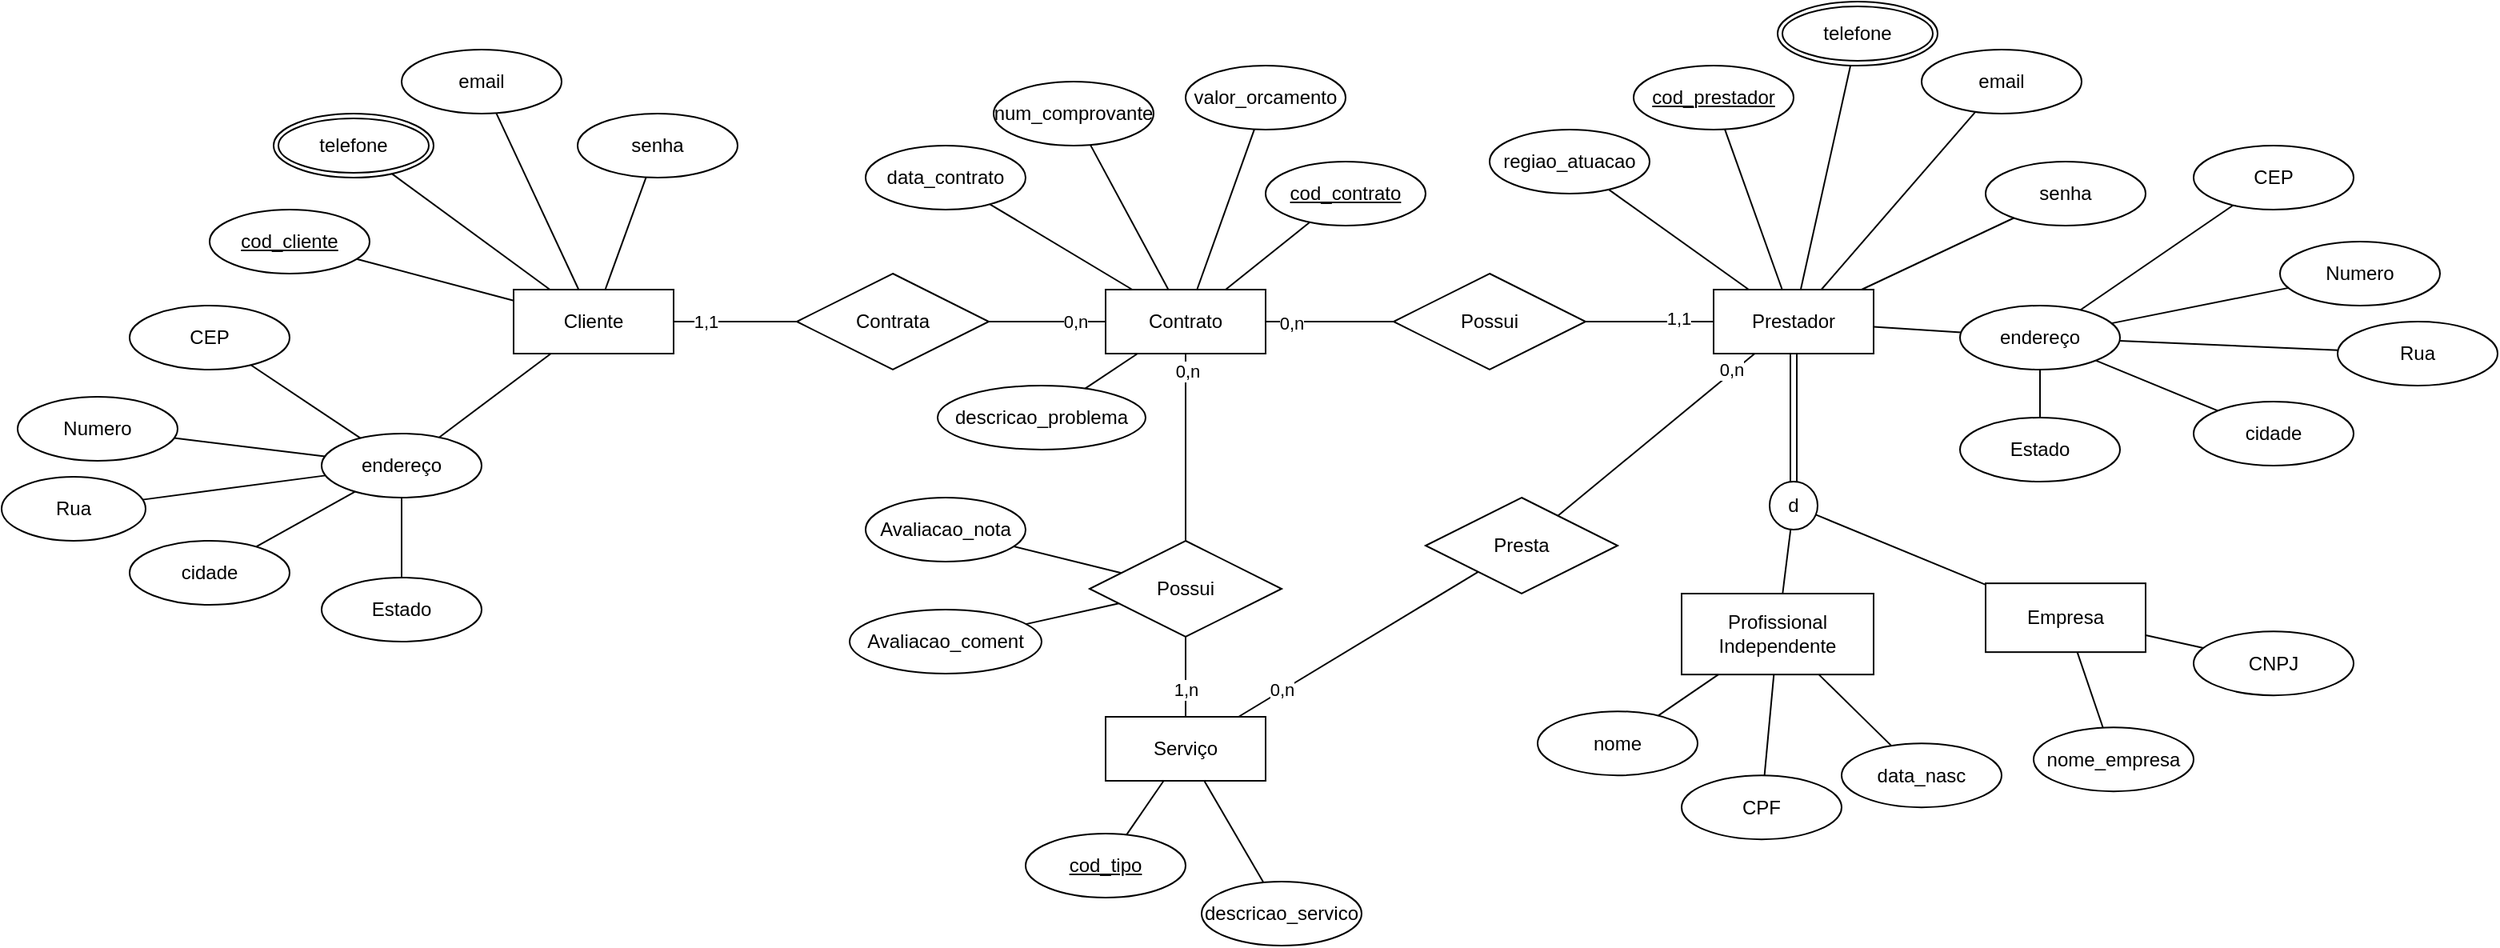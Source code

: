 <mxfile version="17.4.5" type="device"><diagram id="gqKfyBljiYY8Q6e0VTOv" name="Page-1"><mxGraphModel dx="2443" dy="432" grid="1" gridSize="10" guides="1" tooltips="1" connect="1" arrows="1" fold="1" page="1" pageScale="1" pageWidth="827" pageHeight="1169" math="0" shadow="0"><root><mxCell id="0"/><mxCell id="1" parent="0"/><mxCell id="E0g0Pcpr13Lq1lLq5n-Q-7" value="Prestador" style="rounded=0;whiteSpace=wrap;html=1;" parent="1" vertex="1"><mxGeometry x="160" y="190" width="100" height="40" as="geometry"/></mxCell><mxCell id="E0g0Pcpr13Lq1lLq5n-Q-8" value="Profissional Independente" style="rounded=0;whiteSpace=wrap;html=1;" parent="1" vertex="1"><mxGeometry x="140" y="380" width="120" height="50.58" as="geometry"/></mxCell><mxCell id="E0g0Pcpr13Lq1lLq5n-Q-10" value="Empresa" style="rounded=0;whiteSpace=wrap;html=1;" parent="1" vertex="1"><mxGeometry x="330" y="373.58" width="100" height="43" as="geometry"/></mxCell><mxCell id="E0g0Pcpr13Lq1lLq5n-Q-11" value="d" style="ellipse;whiteSpace=wrap;html=1;aspect=fixed;" parent="1" vertex="1"><mxGeometry x="195" y="310" width="30" height="30" as="geometry"/></mxCell><mxCell id="E0g0Pcpr13Lq1lLq5n-Q-17" value="" style="shape=link;html=1;rounded=0;" parent="1" source="E0g0Pcpr13Lq1lLq5n-Q-7" target="E0g0Pcpr13Lq1lLq5n-Q-11" edge="1"><mxGeometry relative="1" as="geometry"><mxPoint x="340" y="400" as="sourcePoint"/><mxPoint x="500" y="400" as="targetPoint"/></mxGeometry></mxCell><mxCell id="E0g0Pcpr13Lq1lLq5n-Q-20" value="" style="endArrow=none;html=1;rounded=0;" parent="1" source="E0g0Pcpr13Lq1lLq5n-Q-8" target="E0g0Pcpr13Lq1lLq5n-Q-11" edge="1"><mxGeometry width="50" height="50" relative="1" as="geometry"><mxPoint x="350" y="420" as="sourcePoint"/><mxPoint x="190" y="350" as="targetPoint"/></mxGeometry></mxCell><mxCell id="E0g0Pcpr13Lq1lLq5n-Q-22" value="" style="endArrow=none;html=1;rounded=0;" parent="1" source="E0g0Pcpr13Lq1lLq5n-Q-10" target="E0g0Pcpr13Lq1lLq5n-Q-11" edge="1"><mxGeometry width="50" height="50" relative="1" as="geometry"><mxPoint x="350" y="420" as="sourcePoint"/><mxPoint x="400" y="370" as="targetPoint"/></mxGeometry></mxCell><mxCell id="E0g0Pcpr13Lq1lLq5n-Q-28" value="Avaliacao_nota" style="ellipse;whiteSpace=wrap;html=1;align=center;" parent="1" vertex="1"><mxGeometry x="-370" y="320" width="100" height="40" as="geometry"/></mxCell><mxCell id="E0g0Pcpr13Lq1lLq5n-Q-30" value="senha" style="ellipse;whiteSpace=wrap;html=1;align=center;" parent="1" vertex="1"><mxGeometry x="330" y="110" width="100" height="40" as="geometry"/></mxCell><mxCell id="E0g0Pcpr13Lq1lLq5n-Q-31" value="endereço" style="ellipse;whiteSpace=wrap;html=1;align=center;" parent="1" vertex="1"><mxGeometry x="314" y="200" width="100" height="40" as="geometry"/></mxCell><mxCell id="E0g0Pcpr13Lq1lLq5n-Q-32" value="cod_prestador" style="ellipse;whiteSpace=wrap;html=1;align=center;fontStyle=4;" parent="1" vertex="1"><mxGeometry x="110" y="50" width="100" height="40" as="geometry"/></mxCell><mxCell id="E0g0Pcpr13Lq1lLq5n-Q-34" value="" style="endArrow=none;html=1;rounded=0;" parent="1" source="E0g0Pcpr13Lq1lLq5n-Q-7" target="E0g0Pcpr13Lq1lLq5n-Q-31" edge="1"><mxGeometry relative="1" as="geometry"><mxPoint x="290" y="200" as="sourcePoint"/><mxPoint x="450" y="200" as="targetPoint"/></mxGeometry></mxCell><mxCell id="E0g0Pcpr13Lq1lLq5n-Q-35" value="" style="endArrow=none;html=1;rounded=0;" parent="1" source="E0g0Pcpr13Lq1lLq5n-Q-30" target="E0g0Pcpr13Lq1lLq5n-Q-7" edge="1"><mxGeometry relative="1" as="geometry"><mxPoint x="290" y="200" as="sourcePoint"/><mxPoint x="450" y="200" as="targetPoint"/></mxGeometry></mxCell><mxCell id="E0g0Pcpr13Lq1lLq5n-Q-36" value="" style="endArrow=none;html=1;rounded=0;" parent="1" source="E0g0Pcpr13Lq1lLq5n-Q-7" target="E0g0Pcpr13Lq1lLq5n-Q-41" edge="1"><mxGeometry relative="1" as="geometry"><mxPoint x="290" y="200" as="sourcePoint"/><mxPoint x="363.658" y="48.902" as="targetPoint"/></mxGeometry></mxCell><mxCell id="E0g0Pcpr13Lq1lLq5n-Q-40" value="" style="endArrow=none;html=1;rounded=0;" parent="1" source="E0g0Pcpr13Lq1lLq5n-Q-32" target="E0g0Pcpr13Lq1lLq5n-Q-7" edge="1"><mxGeometry relative="1" as="geometry"><mxPoint x="290" y="200" as="sourcePoint"/><mxPoint x="450" y="200" as="targetPoint"/></mxGeometry></mxCell><mxCell id="E0g0Pcpr13Lq1lLq5n-Q-41" value="telefone" style="ellipse;shape=doubleEllipse;margin=3;whiteSpace=wrap;html=1;align=center;" parent="1" vertex="1"><mxGeometry x="200" y="10" width="100" height="40" as="geometry"/></mxCell><mxCell id="E0g0Pcpr13Lq1lLq5n-Q-42" value="cidade" style="ellipse;whiteSpace=wrap;html=1;align=center;" parent="1" vertex="1"><mxGeometry x="460" y="260" width="100" height="40" as="geometry"/></mxCell><mxCell id="E0g0Pcpr13Lq1lLq5n-Q-43" value="Numero" style="ellipse;whiteSpace=wrap;html=1;align=center;" parent="1" vertex="1"><mxGeometry x="514" y="160" width="100" height="40" as="geometry"/></mxCell><mxCell id="E0g0Pcpr13Lq1lLq5n-Q-44" value="Rua" style="ellipse;whiteSpace=wrap;html=1;align=center;" parent="1" vertex="1"><mxGeometry x="550" y="210" width="100" height="40" as="geometry"/></mxCell><mxCell id="E0g0Pcpr13Lq1lLq5n-Q-45" value="CEP" style="ellipse;whiteSpace=wrap;html=1;align=center;" parent="1" vertex="1"><mxGeometry x="460" y="100" width="100" height="40" as="geometry"/></mxCell><mxCell id="E0g0Pcpr13Lq1lLq5n-Q-46" value="Estado" style="ellipse;whiteSpace=wrap;html=1;align=center;" parent="1" vertex="1"><mxGeometry x="314" y="270" width="100" height="40" as="geometry"/></mxCell><mxCell id="E0g0Pcpr13Lq1lLq5n-Q-48" value="" style="endArrow=none;html=1;rounded=0;" parent="1" source="E0g0Pcpr13Lq1lLq5n-Q-46" target="E0g0Pcpr13Lq1lLq5n-Q-31" edge="1"><mxGeometry relative="1" as="geometry"><mxPoint x="490" y="210" as="sourcePoint"/><mxPoint x="450" y="200" as="targetPoint"/></mxGeometry></mxCell><mxCell id="E0g0Pcpr13Lq1lLq5n-Q-51" value="" style="endArrow=none;html=1;rounded=0;" parent="1" source="E0g0Pcpr13Lq1lLq5n-Q-45" target="E0g0Pcpr13Lq1lLq5n-Q-31" edge="1"><mxGeometry relative="1" as="geometry"><mxPoint x="290" y="200" as="sourcePoint"/><mxPoint x="450" y="200" as="targetPoint"/></mxGeometry></mxCell><mxCell id="E0g0Pcpr13Lq1lLq5n-Q-52" value="" style="endArrow=none;html=1;rounded=0;" parent="1" source="E0g0Pcpr13Lq1lLq5n-Q-31" target="E0g0Pcpr13Lq1lLq5n-Q-44" edge="1"><mxGeometry relative="1" as="geometry"><mxPoint x="290" y="200" as="sourcePoint"/><mxPoint x="450" y="200" as="targetPoint"/></mxGeometry></mxCell><mxCell id="E0g0Pcpr13Lq1lLq5n-Q-53" value="" style="endArrow=none;html=1;rounded=0;" parent="1" source="E0g0Pcpr13Lq1lLq5n-Q-31" target="E0g0Pcpr13Lq1lLq5n-Q-43" edge="1"><mxGeometry relative="1" as="geometry"><mxPoint x="290" y="200" as="sourcePoint"/><mxPoint x="630" y="210" as="targetPoint"/></mxGeometry></mxCell><mxCell id="E0g0Pcpr13Lq1lLq5n-Q-54" value="" style="endArrow=none;html=1;rounded=0;" parent="1" source="E0g0Pcpr13Lq1lLq5n-Q-42" target="E0g0Pcpr13Lq1lLq5n-Q-31" edge="1"><mxGeometry relative="1" as="geometry"><mxPoint x="480" y="260" as="sourcePoint"/><mxPoint x="500" y="150" as="targetPoint"/></mxGeometry></mxCell><mxCell id="E0g0Pcpr13Lq1lLq5n-Q-55" value="data_nasc" style="ellipse;whiteSpace=wrap;html=1;align=center;" parent="1" vertex="1"><mxGeometry x="240" y="473.58" width="100" height="40" as="geometry"/></mxCell><mxCell id="E0g0Pcpr13Lq1lLq5n-Q-56" value="CPF" style="ellipse;whiteSpace=wrap;html=1;align=center;" parent="1" vertex="1"><mxGeometry x="140" y="493.58" width="100" height="40" as="geometry"/></mxCell><mxCell id="E0g0Pcpr13Lq1lLq5n-Q-57" value="nome" style="ellipse;whiteSpace=wrap;html=1;align=center;" parent="1" vertex="1"><mxGeometry x="50" y="453.58" width="100" height="40" as="geometry"/></mxCell><mxCell id="E0g0Pcpr13Lq1lLq5n-Q-58" value="" style="endArrow=none;html=1;rounded=0;" parent="1" source="E0g0Pcpr13Lq1lLq5n-Q-8" target="E0g0Pcpr13Lq1lLq5n-Q-57" edge="1"><mxGeometry relative="1" as="geometry"><mxPoint x="620" y="580.58" as="sourcePoint"/><mxPoint x="780" y="580.58" as="targetPoint"/></mxGeometry></mxCell><mxCell id="E0g0Pcpr13Lq1lLq5n-Q-59" value="" style="endArrow=none;html=1;rounded=0;" parent="1" source="E0g0Pcpr13Lq1lLq5n-Q-56" target="E0g0Pcpr13Lq1lLq5n-Q-8" edge="1"><mxGeometry relative="1" as="geometry"><mxPoint x="620" y="580.58" as="sourcePoint"/><mxPoint x="780" y="580.58" as="targetPoint"/></mxGeometry></mxCell><mxCell id="E0g0Pcpr13Lq1lLq5n-Q-60" value="" style="endArrow=none;html=1;rounded=0;" parent="1" source="E0g0Pcpr13Lq1lLq5n-Q-8" target="E0g0Pcpr13Lq1lLq5n-Q-55" edge="1"><mxGeometry relative="1" as="geometry"><mxPoint x="240" y="540.58" as="sourcePoint"/><mxPoint x="780" y="580.58" as="targetPoint"/></mxGeometry></mxCell><mxCell id="E0g0Pcpr13Lq1lLq5n-Q-68" value="nome_empresa" style="ellipse;whiteSpace=wrap;html=1;align=center;" parent="1" vertex="1"><mxGeometry x="360" y="463.58" width="100" height="40" as="geometry"/></mxCell><mxCell id="E0g0Pcpr13Lq1lLq5n-Q-69" value="CNPJ" style="ellipse;whiteSpace=wrap;html=1;align=center;" parent="1" vertex="1"><mxGeometry x="460" y="403.58" width="100" height="40" as="geometry"/></mxCell><mxCell id="E0g0Pcpr13Lq1lLq5n-Q-71" value="" style="endArrow=none;html=1;rounded=0;" parent="1" source="E0g0Pcpr13Lq1lLq5n-Q-68" target="E0g0Pcpr13Lq1lLq5n-Q-10" edge="1"><mxGeometry relative="1" as="geometry"><mxPoint x="140" y="216.58" as="sourcePoint"/><mxPoint x="300" y="216.58" as="targetPoint"/></mxGeometry></mxCell><mxCell id="E0g0Pcpr13Lq1lLq5n-Q-72" value="" style="endArrow=none;html=1;rounded=0;" parent="1" source="E0g0Pcpr13Lq1lLq5n-Q-69" target="E0g0Pcpr13Lq1lLq5n-Q-10" edge="1"><mxGeometry relative="1" as="geometry"><mxPoint x="140" y="216.58" as="sourcePoint"/><mxPoint x="300" y="216.58" as="targetPoint"/></mxGeometry></mxCell><mxCell id="GUn-P8uN7eUPJEEk_54M-7" value="email" style="ellipse;whiteSpace=wrap;html=1;align=center;" parent="1" vertex="1"><mxGeometry x="290" y="40" width="100" height="40" as="geometry"/></mxCell><mxCell id="GUn-P8uN7eUPJEEk_54M-8" value="" style="endArrow=none;html=1;rounded=0;" parent="1" source="E0g0Pcpr13Lq1lLq5n-Q-7" target="GUn-P8uN7eUPJEEk_54M-7" edge="1"><mxGeometry relative="1" as="geometry"><mxPoint x="330" y="320" as="sourcePoint"/><mxPoint x="490" y="320" as="targetPoint"/></mxGeometry></mxCell><mxCell id="GUn-P8uN7eUPJEEk_54M-9" value="Possui" style="shape=rhombus;perimeter=rhombusPerimeter;whiteSpace=wrap;html=1;align=center;" parent="1" vertex="1"><mxGeometry x="-40" y="180" width="120" height="60" as="geometry"/></mxCell><mxCell id="GUn-P8uN7eUPJEEk_54M-10" value="Contrato" style="whiteSpace=wrap;html=1;align=center;" parent="1" vertex="1"><mxGeometry x="-220" y="190" width="100" height="40" as="geometry"/></mxCell><mxCell id="GUn-P8uN7eUPJEEk_54M-11" value="" style="endArrow=none;html=1;rounded=0;" parent="1" source="E0g0Pcpr13Lq1lLq5n-Q-7" target="GUn-P8uN7eUPJEEk_54M-9" edge="1"><mxGeometry relative="1" as="geometry"><mxPoint x="-30" y="390" as="sourcePoint"/><mxPoint x="130" y="390" as="targetPoint"/></mxGeometry></mxCell><mxCell id="GUn-P8uN7eUPJEEk_54M-14" value="1,1" style="edgeLabel;html=1;align=center;verticalAlign=middle;resizable=0;points=[];" parent="GUn-P8uN7eUPJEEk_54M-11" vertex="1" connectable="0"><mxGeometry x="-0.452" y="-2" relative="1" as="geometry"><mxPoint as="offset"/></mxGeometry></mxCell><mxCell id="GUn-P8uN7eUPJEEk_54M-12" value="" style="endArrow=none;html=1;rounded=0;" parent="1" source="GUn-P8uN7eUPJEEk_54M-10" target="GUn-P8uN7eUPJEEk_54M-9" edge="1"><mxGeometry relative="1" as="geometry"><mxPoint x="-30" y="390" as="sourcePoint"/><mxPoint x="130" y="390" as="targetPoint"/></mxGeometry></mxCell><mxCell id="GUn-P8uN7eUPJEEk_54M-13" value="0,n" style="edgeLabel;html=1;align=center;verticalAlign=middle;resizable=0;points=[];" parent="GUn-P8uN7eUPJEEk_54M-12" vertex="1" connectable="0"><mxGeometry x="-0.613" y="-1" relative="1" as="geometry"><mxPoint as="offset"/></mxGeometry></mxCell><mxCell id="GUn-P8uN7eUPJEEk_54M-15" value="Cliente" style="whiteSpace=wrap;html=1;align=center;" parent="1" vertex="1"><mxGeometry x="-590" y="190" width="100" height="40" as="geometry"/></mxCell><mxCell id="GUn-P8uN7eUPJEEk_54M-16" value="Contrata" style="shape=rhombus;perimeter=rhombusPerimeter;whiteSpace=wrap;html=1;align=center;" parent="1" vertex="1"><mxGeometry x="-413" y="180" width="120" height="60" as="geometry"/></mxCell><mxCell id="GUn-P8uN7eUPJEEk_54M-17" value="" style="endArrow=none;html=1;rounded=0;" parent="1" source="GUn-P8uN7eUPJEEk_54M-16" target="GUn-P8uN7eUPJEEk_54M-10" edge="1"><mxGeometry relative="1" as="geometry"><mxPoint x="-270" y="289.57" as="sourcePoint"/><mxPoint x="-110" y="289.57" as="targetPoint"/></mxGeometry></mxCell><mxCell id="GUn-P8uN7eUPJEEk_54M-21" value="0,n" style="edgeLabel;html=1;align=center;verticalAlign=middle;resizable=0;points=[];" parent="GUn-P8uN7eUPJEEk_54M-17" vertex="1" connectable="0"><mxGeometry x="0.471" y="-3" relative="1" as="geometry"><mxPoint y="-3" as="offset"/></mxGeometry></mxCell><mxCell id="GUn-P8uN7eUPJEEk_54M-18" value="" style="endArrow=none;html=1;rounded=0;" parent="1" source="GUn-P8uN7eUPJEEk_54M-15" target="GUn-P8uN7eUPJEEk_54M-16" edge="1"><mxGeometry relative="1" as="geometry"><mxPoint x="-270" y="290" as="sourcePoint"/><mxPoint x="-110" y="290" as="targetPoint"/></mxGeometry></mxCell><mxCell id="GUn-P8uN7eUPJEEk_54M-19" value="1,1" style="edgeLabel;html=1;align=center;verticalAlign=middle;resizable=0;points=[];" parent="GUn-P8uN7eUPJEEk_54M-18" vertex="1" connectable="0"><mxGeometry x="-0.496" relative="1" as="geometry"><mxPoint as="offset"/></mxGeometry></mxCell><mxCell id="GUn-P8uN7eUPJEEk_54M-66" value="senha" style="ellipse;whiteSpace=wrap;html=1;align=center;" parent="1" vertex="1"><mxGeometry x="-550" y="80" width="100" height="40" as="geometry"/></mxCell><mxCell id="GUn-P8uN7eUPJEEk_54M-67" value="cod_cliente" style="ellipse;whiteSpace=wrap;html=1;align=center;fontStyle=4;" parent="1" vertex="1"><mxGeometry x="-780" y="140" width="100" height="40" as="geometry"/></mxCell><mxCell id="GUn-P8uN7eUPJEEk_54M-68" value="telefone" style="ellipse;shape=doubleEllipse;margin=3;whiteSpace=wrap;html=1;align=center;" parent="1" vertex="1"><mxGeometry x="-740" y="80" width="100" height="40" as="geometry"/></mxCell><mxCell id="GUn-P8uN7eUPJEEk_54M-69" value="email" style="ellipse;whiteSpace=wrap;html=1;align=center;" parent="1" vertex="1"><mxGeometry x="-660" y="40" width="100" height="40" as="geometry"/></mxCell><mxCell id="GUn-P8uN7eUPJEEk_54M-70" value="" style="endArrow=none;html=1;rounded=0;" parent="1" source="GUn-P8uN7eUPJEEk_54M-67" target="GUn-P8uN7eUPJEEk_54M-15" edge="1"><mxGeometry relative="1" as="geometry"><mxPoint x="-530" y="180" as="sourcePoint"/><mxPoint x="-370" y="180" as="targetPoint"/></mxGeometry></mxCell><mxCell id="GUn-P8uN7eUPJEEk_54M-71" value="" style="endArrow=none;html=1;rounded=0;" parent="1" source="GUn-P8uN7eUPJEEk_54M-68" target="GUn-P8uN7eUPJEEk_54M-15" edge="1"><mxGeometry relative="1" as="geometry"><mxPoint x="-530" y="180" as="sourcePoint"/><mxPoint x="-370" y="180" as="targetPoint"/></mxGeometry></mxCell><mxCell id="GUn-P8uN7eUPJEEk_54M-72" value="" style="endArrow=none;html=1;rounded=0;" parent="1" source="GUn-P8uN7eUPJEEk_54M-69" target="GUn-P8uN7eUPJEEk_54M-15" edge="1"><mxGeometry relative="1" as="geometry"><mxPoint x="-610" y="110" as="sourcePoint"/><mxPoint x="-450" y="80" as="targetPoint"/></mxGeometry></mxCell><mxCell id="GUn-P8uN7eUPJEEk_54M-99" value="" style="group" parent="1" vertex="1" connectable="0"><mxGeometry x="-910" y="200" width="300" height="210" as="geometry"/></mxCell><mxCell id="GUn-P8uN7eUPJEEk_54M-87" value="endereço" style="ellipse;whiteSpace=wrap;html=1;align=center;" parent="GUn-P8uN7eUPJEEk_54M-99" vertex="1"><mxGeometry x="200" y="80" width="100" height="40" as="geometry"/></mxCell><mxCell id="GUn-P8uN7eUPJEEk_54M-88" value="cidade" style="ellipse;whiteSpace=wrap;html=1;align=center;" parent="GUn-P8uN7eUPJEEk_54M-99" vertex="1"><mxGeometry x="80" y="147" width="100" height="40" as="geometry"/></mxCell><mxCell id="GUn-P8uN7eUPJEEk_54M-89" value="Numero" style="ellipse;whiteSpace=wrap;html=1;align=center;" parent="GUn-P8uN7eUPJEEk_54M-99" vertex="1"><mxGeometry x="10" y="57" width="100" height="40" as="geometry"/></mxCell><mxCell id="GUn-P8uN7eUPJEEk_54M-90" value="Rua" style="ellipse;whiteSpace=wrap;html=1;align=center;" parent="GUn-P8uN7eUPJEEk_54M-99" vertex="1"><mxGeometry y="107" width="90" height="40" as="geometry"/></mxCell><mxCell id="GUn-P8uN7eUPJEEk_54M-91" value="CEP" style="ellipse;whiteSpace=wrap;html=1;align=center;" parent="GUn-P8uN7eUPJEEk_54M-99" vertex="1"><mxGeometry x="80" width="100" height="40" as="geometry"/></mxCell><mxCell id="GUn-P8uN7eUPJEEk_54M-92" value="Estado" style="ellipse;whiteSpace=wrap;html=1;align=center;" parent="GUn-P8uN7eUPJEEk_54M-99" vertex="1"><mxGeometry x="200" y="170" width="100" height="40" as="geometry"/></mxCell><mxCell id="GUn-P8uN7eUPJEEk_54M-93" value="" style="endArrow=none;html=1;rounded=0;" parent="GUn-P8uN7eUPJEEk_54M-99" source="GUn-P8uN7eUPJEEk_54M-92" target="GUn-P8uN7eUPJEEk_54M-87" edge="1"><mxGeometry relative="1" as="geometry"><mxPoint x="376" y="90" as="sourcePoint"/><mxPoint x="336" y="80" as="targetPoint"/></mxGeometry></mxCell><mxCell id="GUn-P8uN7eUPJEEk_54M-94" value="" style="endArrow=none;html=1;rounded=0;" parent="GUn-P8uN7eUPJEEk_54M-99" source="GUn-P8uN7eUPJEEk_54M-91" target="GUn-P8uN7eUPJEEk_54M-87" edge="1"><mxGeometry relative="1" as="geometry"><mxPoint x="176" y="80" as="sourcePoint"/><mxPoint x="336" y="80" as="targetPoint"/></mxGeometry></mxCell><mxCell id="GUn-P8uN7eUPJEEk_54M-95" value="" style="endArrow=none;html=1;rounded=0;" parent="GUn-P8uN7eUPJEEk_54M-99" source="GUn-P8uN7eUPJEEk_54M-87" target="GUn-P8uN7eUPJEEk_54M-90" edge="1"><mxGeometry relative="1" as="geometry"><mxPoint x="176" y="80" as="sourcePoint"/><mxPoint x="336" y="80" as="targetPoint"/></mxGeometry></mxCell><mxCell id="GUn-P8uN7eUPJEEk_54M-96" value="" style="endArrow=none;html=1;rounded=0;" parent="GUn-P8uN7eUPJEEk_54M-99" source="GUn-P8uN7eUPJEEk_54M-87" target="GUn-P8uN7eUPJEEk_54M-89" edge="1"><mxGeometry relative="1" as="geometry"><mxPoint x="176" y="80" as="sourcePoint"/><mxPoint x="516" y="90" as="targetPoint"/></mxGeometry></mxCell><mxCell id="GUn-P8uN7eUPJEEk_54M-97" value="" style="endArrow=none;html=1;rounded=0;" parent="GUn-P8uN7eUPJEEk_54M-99" source="GUn-P8uN7eUPJEEk_54M-88" target="GUn-P8uN7eUPJEEk_54M-87" edge="1"><mxGeometry relative="1" as="geometry"><mxPoint x="366" y="140" as="sourcePoint"/><mxPoint x="386" y="30" as="targetPoint"/></mxGeometry></mxCell><mxCell id="GUn-P8uN7eUPJEEk_54M-100" value="" style="endArrow=none;html=1;rounded=0;" parent="1" source="GUn-P8uN7eUPJEEk_54M-87" target="GUn-P8uN7eUPJEEk_54M-15" edge="1"><mxGeometry relative="1" as="geometry"><mxPoint x="-670" y="300" as="sourcePoint"/><mxPoint x="-510" y="300" as="targetPoint"/></mxGeometry></mxCell><mxCell id="GUn-P8uN7eUPJEEk_54M-102" value="Avaliacao_coment" style="ellipse;whiteSpace=wrap;html=1;align=center;" parent="1" vertex="1"><mxGeometry x="-380" y="390" width="120" height="40" as="geometry"/></mxCell><mxCell id="GUn-P8uN7eUPJEEk_54M-103" value="" style="endArrow=none;html=1;rounded=0;" parent="1" source="E0g0Pcpr13Lq1lLq5n-Q-28" target="2gmF7DNe88lpfpm2ulzi-3" edge="1"><mxGeometry relative="1" as="geometry"><mxPoint x="-127" y="400" as="sourcePoint"/><mxPoint x="-207" y="290" as="targetPoint"/></mxGeometry></mxCell><mxCell id="GUn-P8uN7eUPJEEk_54M-104" value="" style="endArrow=none;html=1;rounded=0;" parent="1" source="GUn-P8uN7eUPJEEk_54M-102" target="2gmF7DNe88lpfpm2ulzi-3" edge="1"><mxGeometry relative="1" as="geometry"><mxPoint x="-127" y="400" as="sourcePoint"/><mxPoint x="-177" y="305" as="targetPoint"/></mxGeometry></mxCell><mxCell id="GUn-P8uN7eUPJEEk_54M-117" value="regiao_atuacao" style="ellipse;whiteSpace=wrap;html=1;align=center;" parent="1" vertex="1"><mxGeometry x="20" y="90" width="100" height="40" as="geometry"/></mxCell><mxCell id="GUn-P8uN7eUPJEEk_54M-118" value="" style="endArrow=none;html=1;rounded=0;" parent="1" source="GUn-P8uN7eUPJEEk_54M-117" target="E0g0Pcpr13Lq1lLq5n-Q-7" edge="1"><mxGeometry relative="1" as="geometry"><mxPoint x="190" y="220" as="sourcePoint"/><mxPoint x="350" y="220" as="targetPoint"/></mxGeometry></mxCell><mxCell id="GUn-P8uN7eUPJEEk_54M-126" value="num_comprovante" style="ellipse;whiteSpace=wrap;html=1;align=center;" parent="1" vertex="1"><mxGeometry x="-290" y="60" width="100" height="40" as="geometry"/></mxCell><mxCell id="GUn-P8uN7eUPJEEk_54M-127" value="data_contrato" style="ellipse;whiteSpace=wrap;html=1;align=center;" parent="1" vertex="1"><mxGeometry x="-370" y="100" width="100" height="40" as="geometry"/></mxCell><mxCell id="GUn-P8uN7eUPJEEk_54M-128" value="valor_orcamento" style="ellipse;whiteSpace=wrap;html=1;align=center;" parent="1" vertex="1"><mxGeometry x="-170" y="50" width="100" height="40" as="geometry"/></mxCell><mxCell id="GUn-P8uN7eUPJEEk_54M-129" value="cod_contrato" style="ellipse;whiteSpace=wrap;html=1;align=center;fontStyle=4;" parent="1" vertex="1"><mxGeometry x="-120" y="110" width="100" height="40" as="geometry"/></mxCell><mxCell id="GUn-P8uN7eUPJEEk_54M-130" value="" style="endArrow=none;html=1;rounded=0;" parent="1" source="GUn-P8uN7eUPJEEk_54M-129" target="GUn-P8uN7eUPJEEk_54M-10" edge="1"><mxGeometry relative="1" as="geometry"><mxPoint x="-370" y="250" as="sourcePoint"/><mxPoint x="-145" y="190" as="targetPoint"/></mxGeometry></mxCell><mxCell id="GUn-P8uN7eUPJEEk_54M-131" value="" style="endArrow=none;html=1;rounded=0;" parent="1" source="GUn-P8uN7eUPJEEk_54M-128" target="GUn-P8uN7eUPJEEk_54M-10" edge="1"><mxGeometry relative="1" as="geometry"><mxPoint x="-370" y="250" as="sourcePoint"/><mxPoint x="-210" y="250" as="targetPoint"/></mxGeometry></mxCell><mxCell id="GUn-P8uN7eUPJEEk_54M-132" value="" style="endArrow=none;html=1;rounded=0;" parent="1" source="GUn-P8uN7eUPJEEk_54M-126" target="GUn-P8uN7eUPJEEk_54M-10" edge="1"><mxGeometry relative="1" as="geometry"><mxPoint x="-370" y="250" as="sourcePoint"/><mxPoint x="-210" y="250" as="targetPoint"/></mxGeometry></mxCell><mxCell id="GUn-P8uN7eUPJEEk_54M-133" value="" style="endArrow=none;html=1;rounded=0;" parent="1" source="GUn-P8uN7eUPJEEk_54M-127" target="GUn-P8uN7eUPJEEk_54M-10" edge="1"><mxGeometry relative="1" as="geometry"><mxPoint x="-370" y="250" as="sourcePoint"/><mxPoint x="-210" y="250" as="targetPoint"/></mxGeometry></mxCell><mxCell id="GUn-P8uN7eUPJEEk_54M-134" value="descricao_problema" style="ellipse;whiteSpace=wrap;html=1;align=center;" parent="1" vertex="1"><mxGeometry x="-325" y="250" width="130" height="40" as="geometry"/></mxCell><mxCell id="GUn-P8uN7eUPJEEk_54M-135" value="" style="endArrow=none;html=1;rounded=0;" parent="1" source="GUn-P8uN7eUPJEEk_54M-134" target="GUn-P8uN7eUPJEEk_54M-10" edge="1"><mxGeometry relative="1" as="geometry"><mxPoint x="-90" y="330" as="sourcePoint"/><mxPoint x="-110" y="290" as="targetPoint"/></mxGeometry></mxCell><mxCell id="2gmF7DNe88lpfpm2ulzi-1" value="Presta" style="shape=rhombus;perimeter=rhombusPerimeter;whiteSpace=wrap;html=1;align=center;" vertex="1" parent="1"><mxGeometry x="-20" y="320" width="120" height="60" as="geometry"/></mxCell><mxCell id="2gmF7DNe88lpfpm2ulzi-2" value="Serviço" style="whiteSpace=wrap;html=1;align=center;" vertex="1" parent="1"><mxGeometry x="-220" y="457" width="100" height="40" as="geometry"/></mxCell><mxCell id="2gmF7DNe88lpfpm2ulzi-3" value="Possui" style="shape=rhombus;perimeter=rhombusPerimeter;whiteSpace=wrap;html=1;align=center;" vertex="1" parent="1"><mxGeometry x="-230" y="347" width="120" height="60" as="geometry"/></mxCell><mxCell id="2gmF7DNe88lpfpm2ulzi-4" value="cod_tipo" style="ellipse;whiteSpace=wrap;html=1;align=center;fontStyle=4;" vertex="1" parent="1"><mxGeometry x="-270" y="530" width="100" height="40" as="geometry"/></mxCell><mxCell id="2gmF7DNe88lpfpm2ulzi-5" value="" style="endArrow=none;html=1;rounded=0;" edge="1" parent="1" source="2gmF7DNe88lpfpm2ulzi-4" target="2gmF7DNe88lpfpm2ulzi-2"><mxGeometry relative="1" as="geometry"><mxPoint x="43" y="420" as="sourcePoint"/><mxPoint x="-207" y="493.258" as="targetPoint"/></mxGeometry></mxCell><mxCell id="2gmF7DNe88lpfpm2ulzi-10" value="" style="endArrow=none;html=1;rounded=0;" edge="1" parent="1" source="GUn-P8uN7eUPJEEk_54M-10" target="2gmF7DNe88lpfpm2ulzi-3"><mxGeometry relative="1" as="geometry"><mxPoint x="-170" y="449.58" as="sourcePoint"/><mxPoint x="-10" y="449.58" as="targetPoint"/></mxGeometry></mxCell><mxCell id="2gmF7DNe88lpfpm2ulzi-15" value="0,n" style="edgeLabel;html=1;align=center;verticalAlign=middle;resizable=0;points=[];" vertex="1" connectable="0" parent="2gmF7DNe88lpfpm2ulzi-10"><mxGeometry x="-0.819" y="1" relative="1" as="geometry"><mxPoint as="offset"/></mxGeometry></mxCell><mxCell id="2gmF7DNe88lpfpm2ulzi-11" value="" style="endArrow=none;html=1;rounded=0;" edge="1" parent="1" source="2gmF7DNe88lpfpm2ulzi-3" target="2gmF7DNe88lpfpm2ulzi-2"><mxGeometry relative="1" as="geometry"><mxPoint x="-157" y="479.58" as="sourcePoint"/><mxPoint x="-161" y="457" as="targetPoint"/></mxGeometry></mxCell><mxCell id="2gmF7DNe88lpfpm2ulzi-14" value="1,n" style="edgeLabel;html=1;align=center;verticalAlign=middle;resizable=0;points=[];" vertex="1" connectable="0" parent="2gmF7DNe88lpfpm2ulzi-11"><mxGeometry x="0.32" relative="1" as="geometry"><mxPoint as="offset"/></mxGeometry></mxCell><mxCell id="2gmF7DNe88lpfpm2ulzi-12" value="" style="endArrow=none;html=1;rounded=0;" edge="1" parent="1" source="2gmF7DNe88lpfpm2ulzi-1" target="E0g0Pcpr13Lq1lLq5n-Q-7"><mxGeometry relative="1" as="geometry"><mxPoint x="-130" y="340" as="sourcePoint"/><mxPoint x="30" y="340" as="targetPoint"/></mxGeometry></mxCell><mxCell id="2gmF7DNe88lpfpm2ulzi-16" value="0,n" style="edgeLabel;html=1;align=center;verticalAlign=middle;resizable=0;points=[];" vertex="1" connectable="0" parent="2gmF7DNe88lpfpm2ulzi-12"><mxGeometry x="0.42" y="1" relative="1" as="geometry"><mxPoint x="21" y="-19" as="offset"/></mxGeometry></mxCell><mxCell id="2gmF7DNe88lpfpm2ulzi-13" value="" style="endArrow=none;html=1;rounded=0;" edge="1" parent="1" source="2gmF7DNe88lpfpm2ulzi-2" target="2gmF7DNe88lpfpm2ulzi-1"><mxGeometry relative="1" as="geometry"><mxPoint x="-66.929" y="430.58" as="sourcePoint"/><mxPoint x="82.845" y="340.002" as="targetPoint"/></mxGeometry></mxCell><mxCell id="2gmF7DNe88lpfpm2ulzi-17" value="0,n" style="edgeLabel;html=1;align=center;verticalAlign=middle;resizable=0;points=[];" vertex="1" connectable="0" parent="2gmF7DNe88lpfpm2ulzi-13"><mxGeometry x="-0.362" y="-2" relative="1" as="geometry"><mxPoint x="-22" y="10" as="offset"/></mxGeometry></mxCell><mxCell id="2gmF7DNe88lpfpm2ulzi-19" value="" style="endArrow=none;html=1;rounded=0;" edge="1" parent="1" source="GUn-P8uN7eUPJEEk_54M-15" target="GUn-P8uN7eUPJEEk_54M-66"><mxGeometry relative="1" as="geometry"><mxPoint x="-440" y="250" as="sourcePoint"/><mxPoint x="-280" y="250" as="targetPoint"/></mxGeometry></mxCell><mxCell id="2gmF7DNe88lpfpm2ulzi-23" value="descricao_servico" style="ellipse;whiteSpace=wrap;html=1;align=center;" vertex="1" parent="1"><mxGeometry x="-160" y="560" width="100" height="40" as="geometry"/></mxCell><mxCell id="2gmF7DNe88lpfpm2ulzi-24" value="" style="endArrow=none;html=1;rounded=0;" edge="1" parent="1" source="2gmF7DNe88lpfpm2ulzi-2" target="2gmF7DNe88lpfpm2ulzi-23"><mxGeometry relative="1" as="geometry"><mxPoint x="-70" y="500" as="sourcePoint"/><mxPoint x="90" y="500" as="targetPoint"/></mxGeometry></mxCell></root></mxGraphModel></diagram></mxfile>
